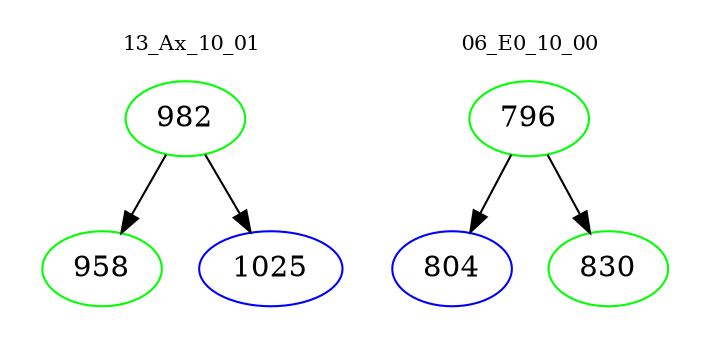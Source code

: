 digraph{
subgraph cluster_0 {
color = white
label = "13_Ax_10_01";
fontsize=10;
T0_982 [label="982", color="green"]
T0_982 -> T0_958 [color="black"]
T0_958 [label="958", color="green"]
T0_982 -> T0_1025 [color="black"]
T0_1025 [label="1025", color="blue"]
}
subgraph cluster_1 {
color = white
label = "06_E0_10_00";
fontsize=10;
T1_796 [label="796", color="green"]
T1_796 -> T1_804 [color="black"]
T1_804 [label="804", color="blue"]
T1_796 -> T1_830 [color="black"]
T1_830 [label="830", color="green"]
}
}
